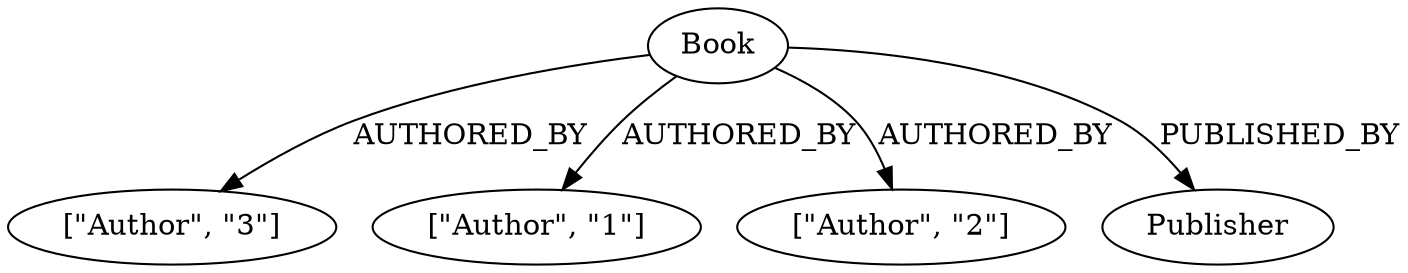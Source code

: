 strict digraph {
    "Book"
    "[\"Author\", \"3\"]"
    "[\"Author\", \"1\"]"
    "[\"Author\", \"2\"]"
    "Publisher"
    "Book" -> "[\"Author\", \"3\"]" [label="AUTHORED_BY"; weight=1]
    "Book" -> "[\"Author\", \"1\"]" [label="AUTHORED_BY"; weight=1]
    "Book" -> "[\"Author\", \"2\"]" [label="AUTHORED_BY"; weight=1]
    "Book" -> "Publisher" [label="PUBLISHED_BY"; weight=1]
}
